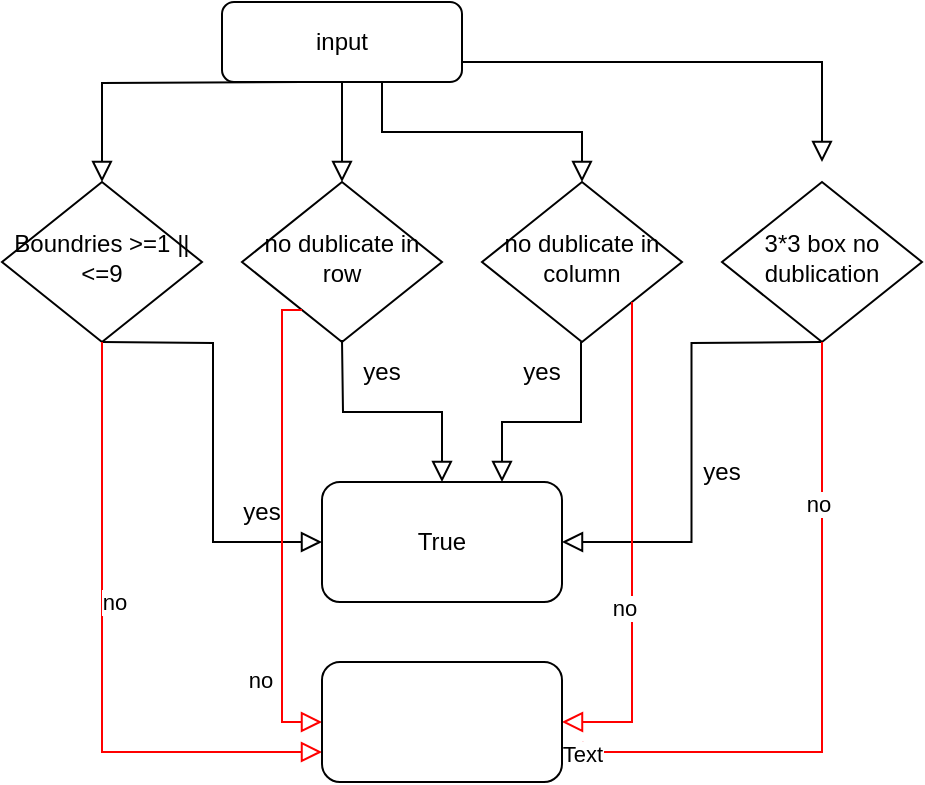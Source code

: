 <mxfile version="26.2.7">
  <diagram id="C5RBs43oDa-KdzZeNtuy" name="Page-1">
    <mxGraphModel dx="829" dy="447" grid="1" gridSize="10" guides="1" tooltips="1" connect="1" arrows="1" fold="1" page="1" pageScale="1" pageWidth="827" pageHeight="1169" math="0" shadow="0">
      <root>
        <mxCell id="WIyWlLk6GJQsqaUBKTNV-0" />
        <mxCell id="WIyWlLk6GJQsqaUBKTNV-1" parent="WIyWlLk6GJQsqaUBKTNV-0" />
        <mxCell id="WIyWlLk6GJQsqaUBKTNV-2" value="" style="rounded=0;html=1;jettySize=auto;orthogonalLoop=1;fontSize=11;endArrow=block;endFill=0;endSize=8;strokeWidth=1;shadow=0;labelBackgroundColor=none;edgeStyle=orthogonalEdgeStyle;" parent="WIyWlLk6GJQsqaUBKTNV-1" source="WIyWlLk6GJQsqaUBKTNV-3" target="WIyWlLk6GJQsqaUBKTNV-6" edge="1">
          <mxGeometry relative="1" as="geometry" />
        </mxCell>
        <mxCell id="WIyWlLk6GJQsqaUBKTNV-3" value="input" style="rounded=1;whiteSpace=wrap;html=1;fontSize=12;glass=0;strokeWidth=1;shadow=0;" parent="WIyWlLk6GJQsqaUBKTNV-1" vertex="1">
          <mxGeometry x="160" y="80" width="120" height="40" as="geometry" />
        </mxCell>
        <mxCell id="WIyWlLk6GJQsqaUBKTNV-6" value="no dublicate in row" style="rhombus;whiteSpace=wrap;html=1;shadow=0;fontFamily=Helvetica;fontSize=12;align=center;strokeWidth=1;spacing=6;spacingTop=-4;" parent="WIyWlLk6GJQsqaUBKTNV-1" vertex="1">
          <mxGeometry x="170" y="170" width="100" height="80" as="geometry" />
        </mxCell>
        <mxCell id="WIyWlLk6GJQsqaUBKTNV-10" value="Boundries &amp;gt;=1 ||&lt;div&gt;&amp;lt;=9&lt;/div&gt;" style="rhombus;whiteSpace=wrap;html=1;shadow=0;fontFamily=Helvetica;fontSize=12;align=center;strokeWidth=1;spacing=6;spacingTop=-4;" parent="WIyWlLk6GJQsqaUBKTNV-1" vertex="1">
          <mxGeometry x="50" y="170" width="100" height="80" as="geometry" />
        </mxCell>
        <mxCell id="N-VunflasCCBKHLj3ike-1" value="3*3 box no dublication" style="rhombus;whiteSpace=wrap;html=1;shadow=0;fontFamily=Helvetica;fontSize=12;align=center;strokeWidth=1;spacing=6;spacingTop=-4;" vertex="1" parent="WIyWlLk6GJQsqaUBKTNV-1">
          <mxGeometry x="410" y="170" width="100" height="80" as="geometry" />
        </mxCell>
        <mxCell id="N-VunflasCCBKHLj3ike-2" value="no dublicate in column" style="rhombus;whiteSpace=wrap;html=1;shadow=0;fontFamily=Helvetica;fontSize=12;align=center;strokeWidth=1;spacing=6;spacingTop=-4;" vertex="1" parent="WIyWlLk6GJQsqaUBKTNV-1">
          <mxGeometry x="290" y="170" width="100" height="80" as="geometry" />
        </mxCell>
        <mxCell id="N-VunflasCCBKHLj3ike-3" value="" style="rounded=0;html=1;jettySize=auto;orthogonalLoop=1;fontSize=11;endArrow=block;endFill=0;endSize=8;strokeWidth=1;shadow=0;labelBackgroundColor=none;edgeStyle=orthogonalEdgeStyle;" edge="1" parent="WIyWlLk6GJQsqaUBKTNV-1" target="WIyWlLk6GJQsqaUBKTNV-10">
          <mxGeometry relative="1" as="geometry">
            <mxPoint x="200" y="120" as="sourcePoint" />
            <mxPoint x="200" y="170" as="targetPoint" />
          </mxGeometry>
        </mxCell>
        <mxCell id="N-VunflasCCBKHLj3ike-4" value="" style="rounded=0;html=1;jettySize=auto;orthogonalLoop=1;fontSize=11;endArrow=block;endFill=0;endSize=8;strokeWidth=1;shadow=0;labelBackgroundColor=none;edgeStyle=orthogonalEdgeStyle;" edge="1" parent="WIyWlLk6GJQsqaUBKTNV-1">
          <mxGeometry relative="1" as="geometry">
            <mxPoint x="240" y="120" as="sourcePoint" />
            <mxPoint x="340" y="170" as="targetPoint" />
            <Array as="points">
              <mxPoint x="240" y="145" />
              <mxPoint x="340" y="145" />
              <mxPoint x="340" y="170" />
            </Array>
          </mxGeometry>
        </mxCell>
        <mxCell id="N-VunflasCCBKHLj3ike-5" value="" style="rounded=0;html=1;jettySize=auto;orthogonalLoop=1;fontSize=11;endArrow=block;endFill=0;endSize=8;strokeWidth=1;shadow=0;labelBackgroundColor=none;edgeStyle=orthogonalEdgeStyle;" edge="1" parent="WIyWlLk6GJQsqaUBKTNV-1">
          <mxGeometry relative="1" as="geometry">
            <mxPoint x="280" y="110" as="sourcePoint" />
            <mxPoint x="460" y="160" as="targetPoint" />
            <Array as="points">
              <mxPoint x="460" y="110" />
            </Array>
          </mxGeometry>
        </mxCell>
        <mxCell id="N-VunflasCCBKHLj3ike-6" value="" style="rounded=0;html=1;jettySize=auto;orthogonalLoop=1;fontSize=11;endArrow=block;endFill=0;endSize=8;strokeWidth=1;shadow=0;labelBackgroundColor=none;edgeStyle=orthogonalEdgeStyle;" edge="1" parent="WIyWlLk6GJQsqaUBKTNV-1" target="N-VunflasCCBKHLj3ike-10">
          <mxGeometry relative="1" as="geometry">
            <mxPoint x="220" y="249" as="sourcePoint" />
            <mxPoint x="220" y="299" as="targetPoint" />
          </mxGeometry>
        </mxCell>
        <mxCell id="N-VunflasCCBKHLj3ike-8" value="" style="rounded=0;html=1;jettySize=auto;orthogonalLoop=1;fontSize=11;endArrow=block;endFill=0;endSize=8;strokeWidth=1;shadow=0;labelBackgroundColor=none;edgeStyle=orthogonalEdgeStyle;entryX=0.75;entryY=0;entryDx=0;entryDy=0;" edge="1" parent="WIyWlLk6GJQsqaUBKTNV-1" target="N-VunflasCCBKHLj3ike-10">
          <mxGeometry relative="1" as="geometry">
            <mxPoint x="339.5" y="250" as="sourcePoint" />
            <mxPoint x="339.5" y="300" as="targetPoint" />
            <Array as="points">
              <mxPoint x="340" y="290" />
              <mxPoint x="300" y="290" />
            </Array>
          </mxGeometry>
        </mxCell>
        <mxCell id="N-VunflasCCBKHLj3ike-9" value="" style="rounded=0;html=1;jettySize=auto;orthogonalLoop=1;fontSize=11;endArrow=block;endFill=0;endSize=8;strokeWidth=1;shadow=0;labelBackgroundColor=none;edgeStyle=orthogonalEdgeStyle;entryX=1;entryY=0.5;entryDx=0;entryDy=0;" edge="1" parent="WIyWlLk6GJQsqaUBKTNV-1" target="N-VunflasCCBKHLj3ike-10">
          <mxGeometry relative="1" as="geometry">
            <mxPoint x="459.5" y="250" as="sourcePoint" />
            <mxPoint x="459.5" y="300" as="targetPoint" />
          </mxGeometry>
        </mxCell>
        <mxCell id="N-VunflasCCBKHLj3ike-10" value="" style="rounded=1;whiteSpace=wrap;html=1;" vertex="1" parent="WIyWlLk6GJQsqaUBKTNV-1">
          <mxGeometry x="210" y="320" width="120" height="60" as="geometry" />
        </mxCell>
        <mxCell id="N-VunflasCCBKHLj3ike-13" value="yes" style="text;html=1;align=center;verticalAlign=middle;whiteSpace=wrap;rounded=0;" vertex="1" parent="WIyWlLk6GJQsqaUBKTNV-1">
          <mxGeometry x="210" y="250" width="60" height="30" as="geometry" />
        </mxCell>
        <mxCell id="N-VunflasCCBKHLj3ike-14" value="yes" style="text;html=1;align=center;verticalAlign=middle;whiteSpace=wrap;rounded=0;" vertex="1" parent="WIyWlLk6GJQsqaUBKTNV-1">
          <mxGeometry x="290" y="250" width="60" height="30" as="geometry" />
        </mxCell>
        <mxCell id="N-VunflasCCBKHLj3ike-15" value="yes" style="text;html=1;align=center;verticalAlign=middle;whiteSpace=wrap;rounded=0;" vertex="1" parent="WIyWlLk6GJQsqaUBKTNV-1">
          <mxGeometry x="380" y="300" width="60" height="30" as="geometry" />
        </mxCell>
        <mxCell id="N-VunflasCCBKHLj3ike-17" value="" style="rounded=0;html=1;jettySize=auto;orthogonalLoop=1;fontSize=11;endArrow=block;endFill=0;endSize=8;strokeWidth=1;shadow=0;labelBackgroundColor=none;edgeStyle=orthogonalEdgeStyle;entryX=0;entryY=0.5;entryDx=0;entryDy=0;" edge="1" parent="WIyWlLk6GJQsqaUBKTNV-1" target="N-VunflasCCBKHLj3ike-10">
          <mxGeometry relative="1" as="geometry">
            <mxPoint x="100" y="250" as="sourcePoint" />
            <mxPoint x="100" y="300" as="targetPoint" />
          </mxGeometry>
        </mxCell>
        <mxCell id="N-VunflasCCBKHLj3ike-18" value="yes" style="text;html=1;align=center;verticalAlign=middle;whiteSpace=wrap;rounded=0;" vertex="1" parent="WIyWlLk6GJQsqaUBKTNV-1">
          <mxGeometry x="150" y="320" width="60" height="30" as="geometry" />
        </mxCell>
        <mxCell id="N-VunflasCCBKHLj3ike-19" value="True" style="text;html=1;align=center;verticalAlign=middle;whiteSpace=wrap;rounded=0;" vertex="1" parent="WIyWlLk6GJQsqaUBKTNV-1">
          <mxGeometry x="240" y="335" width="60" height="30" as="geometry" />
        </mxCell>
        <mxCell id="N-VunflasCCBKHLj3ike-23" value="" style="rounded=0;html=1;jettySize=auto;orthogonalLoop=1;fontSize=11;endArrow=block;endFill=0;endSize=8;strokeWidth=1;shadow=0;labelBackgroundColor=none;edgeStyle=orthogonalEdgeStyle;entryX=0;entryY=0.75;entryDx=0;entryDy=0;strokeColor=#FF0000;" edge="1" parent="WIyWlLk6GJQsqaUBKTNV-1" source="WIyWlLk6GJQsqaUBKTNV-10" target="N-VunflasCCBKHLj3ike-35">
          <mxGeometry relative="1" as="geometry">
            <mxPoint x="50" y="281" as="sourcePoint" />
            <mxPoint x="100" y="430" as="targetPoint" />
            <Array as="points">
              <mxPoint x="100" y="455" />
            </Array>
          </mxGeometry>
        </mxCell>
        <mxCell id="N-VunflasCCBKHLj3ike-24" value="" style="rounded=0;html=1;jettySize=auto;orthogonalLoop=1;fontSize=11;endArrow=block;endFill=0;endSize=8;strokeWidth=1;shadow=0;labelBackgroundColor=none;edgeStyle=orthogonalEdgeStyle;entryX=0;entryY=0.5;entryDx=0;entryDy=0;strokeColor=#FF0000;" edge="1" parent="WIyWlLk6GJQsqaUBKTNV-1" target="N-VunflasCCBKHLj3ike-35">
          <mxGeometry relative="1" as="geometry">
            <mxPoint x="200" y="234" as="sourcePoint" />
            <mxPoint x="200" y="414" as="targetPoint" />
            <Array as="points">
              <mxPoint x="190" y="234" />
              <mxPoint x="190" y="440" />
            </Array>
          </mxGeometry>
        </mxCell>
        <mxCell id="N-VunflasCCBKHLj3ike-25" value="" style="rounded=0;html=1;jettySize=auto;orthogonalLoop=1;fontSize=11;endArrow=block;endFill=0;endSize=8;strokeWidth=1;shadow=0;labelBackgroundColor=none;edgeStyle=orthogonalEdgeStyle;exitX=1;exitY=1;exitDx=0;exitDy=0;entryX=1;entryY=0.5;entryDx=0;entryDy=0;strokeColor=#FF0000;" edge="1" parent="WIyWlLk6GJQsqaUBKTNV-1" source="N-VunflasCCBKHLj3ike-2" target="N-VunflasCCBKHLj3ike-35">
          <mxGeometry relative="1" as="geometry">
            <mxPoint x="350" y="250" as="sourcePoint" />
            <mxPoint x="350" y="430" as="targetPoint" />
          </mxGeometry>
        </mxCell>
        <mxCell id="N-VunflasCCBKHLj3ike-26" value="" style="rounded=0;html=1;jettySize=auto;orthogonalLoop=1;fontSize=11;endArrow=block;endFill=0;endSize=8;strokeWidth=1;shadow=0;labelBackgroundColor=none;edgeStyle=orthogonalEdgeStyle;entryX=1;entryY=0.75;entryDx=0;entryDy=0;strokeColor=#FF0000;" edge="1" parent="WIyWlLk6GJQsqaUBKTNV-1" source="N-VunflasCCBKHLj3ike-1" target="N-VunflasCCBKHLj3ike-35">
          <mxGeometry relative="1" as="geometry">
            <mxPoint x="229" y="260" as="sourcePoint" />
            <mxPoint x="460" y="370" as="targetPoint" />
            <Array as="points">
              <mxPoint x="460" y="455" />
            </Array>
          </mxGeometry>
        </mxCell>
        <mxCell id="N-VunflasCCBKHLj3ike-27" value="no" style="edgeLabel;html=1;align=center;verticalAlign=middle;resizable=0;points=[];" vertex="1" connectable="0" parent="N-VunflasCCBKHLj3ike-26">
          <mxGeometry x="-0.518" y="-2" relative="1" as="geometry">
            <mxPoint as="offset" />
          </mxGeometry>
        </mxCell>
        <mxCell id="N-VunflasCCBKHLj3ike-36" value="Text" style="edgeLabel;html=1;align=center;verticalAlign=middle;resizable=0;points=[];" vertex="1" connectable="0" parent="N-VunflasCCBKHLj3ike-26">
          <mxGeometry x="0.939" y="1" relative="1" as="geometry">
            <mxPoint as="offset" />
          </mxGeometry>
        </mxCell>
        <mxCell id="N-VunflasCCBKHLj3ike-31" value="no" style="edgeLabel;html=1;align=center;verticalAlign=middle;resizable=0;points=[];" vertex="1" connectable="0" parent="WIyWlLk6GJQsqaUBKTNV-1">
          <mxGeometry x="468" y="289" as="geometry">
            <mxPoint x="-107" y="94" as="offset" />
          </mxGeometry>
        </mxCell>
        <mxCell id="N-VunflasCCBKHLj3ike-32" value="no" style="edgeLabel;html=1;align=center;verticalAlign=middle;resizable=0;points=[];" vertex="1" connectable="0" parent="WIyWlLk6GJQsqaUBKTNV-1">
          <mxGeometry x="440" y="320" as="geometry">
            <mxPoint x="-261" y="99" as="offset" />
          </mxGeometry>
        </mxCell>
        <mxCell id="N-VunflasCCBKHLj3ike-33" value="no" style="edgeLabel;html=1;align=center;verticalAlign=middle;resizable=0;points=[];" vertex="1" connectable="0" parent="WIyWlLk6GJQsqaUBKTNV-1">
          <mxGeometry x="468" y="289" as="geometry">
            <mxPoint x="-362" y="91" as="offset" />
          </mxGeometry>
        </mxCell>
        <mxCell id="N-VunflasCCBKHLj3ike-35" value="" style="rounded=1;whiteSpace=wrap;html=1;" vertex="1" parent="WIyWlLk6GJQsqaUBKTNV-1">
          <mxGeometry x="210" y="410" width="120" height="60" as="geometry" />
        </mxCell>
      </root>
    </mxGraphModel>
  </diagram>
</mxfile>
